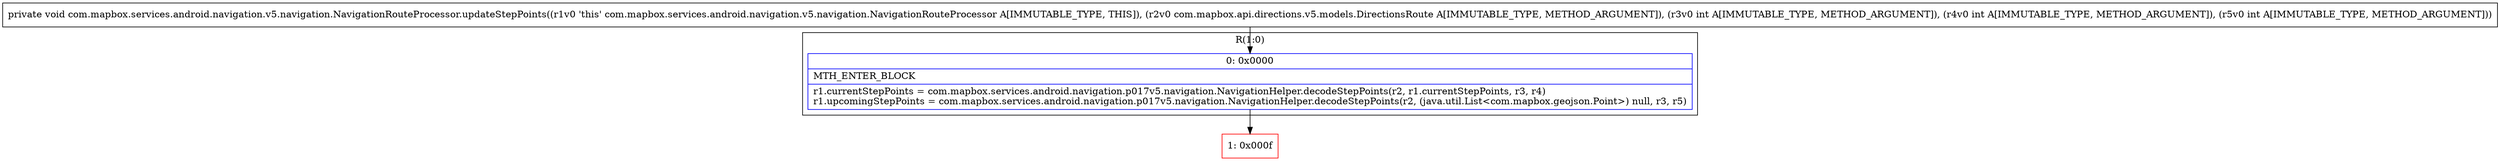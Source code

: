 digraph "CFG forcom.mapbox.services.android.navigation.v5.navigation.NavigationRouteProcessor.updateStepPoints(Lcom\/mapbox\/api\/directions\/v5\/models\/DirectionsRoute;III)V" {
subgraph cluster_Region_1123362961 {
label = "R(1:0)";
node [shape=record,color=blue];
Node_0 [shape=record,label="{0\:\ 0x0000|MTH_ENTER_BLOCK\l|r1.currentStepPoints = com.mapbox.services.android.navigation.p017v5.navigation.NavigationHelper.decodeStepPoints(r2, r1.currentStepPoints, r3, r4)\lr1.upcomingStepPoints = com.mapbox.services.android.navigation.p017v5.navigation.NavigationHelper.decodeStepPoints(r2, (java.util.List\<com.mapbox.geojson.Point\>) null, r3, r5)\l}"];
}
Node_1 [shape=record,color=red,label="{1\:\ 0x000f}"];
MethodNode[shape=record,label="{private void com.mapbox.services.android.navigation.v5.navigation.NavigationRouteProcessor.updateStepPoints((r1v0 'this' com.mapbox.services.android.navigation.v5.navigation.NavigationRouteProcessor A[IMMUTABLE_TYPE, THIS]), (r2v0 com.mapbox.api.directions.v5.models.DirectionsRoute A[IMMUTABLE_TYPE, METHOD_ARGUMENT]), (r3v0 int A[IMMUTABLE_TYPE, METHOD_ARGUMENT]), (r4v0 int A[IMMUTABLE_TYPE, METHOD_ARGUMENT]), (r5v0 int A[IMMUTABLE_TYPE, METHOD_ARGUMENT])) }"];
MethodNode -> Node_0;
Node_0 -> Node_1;
}

